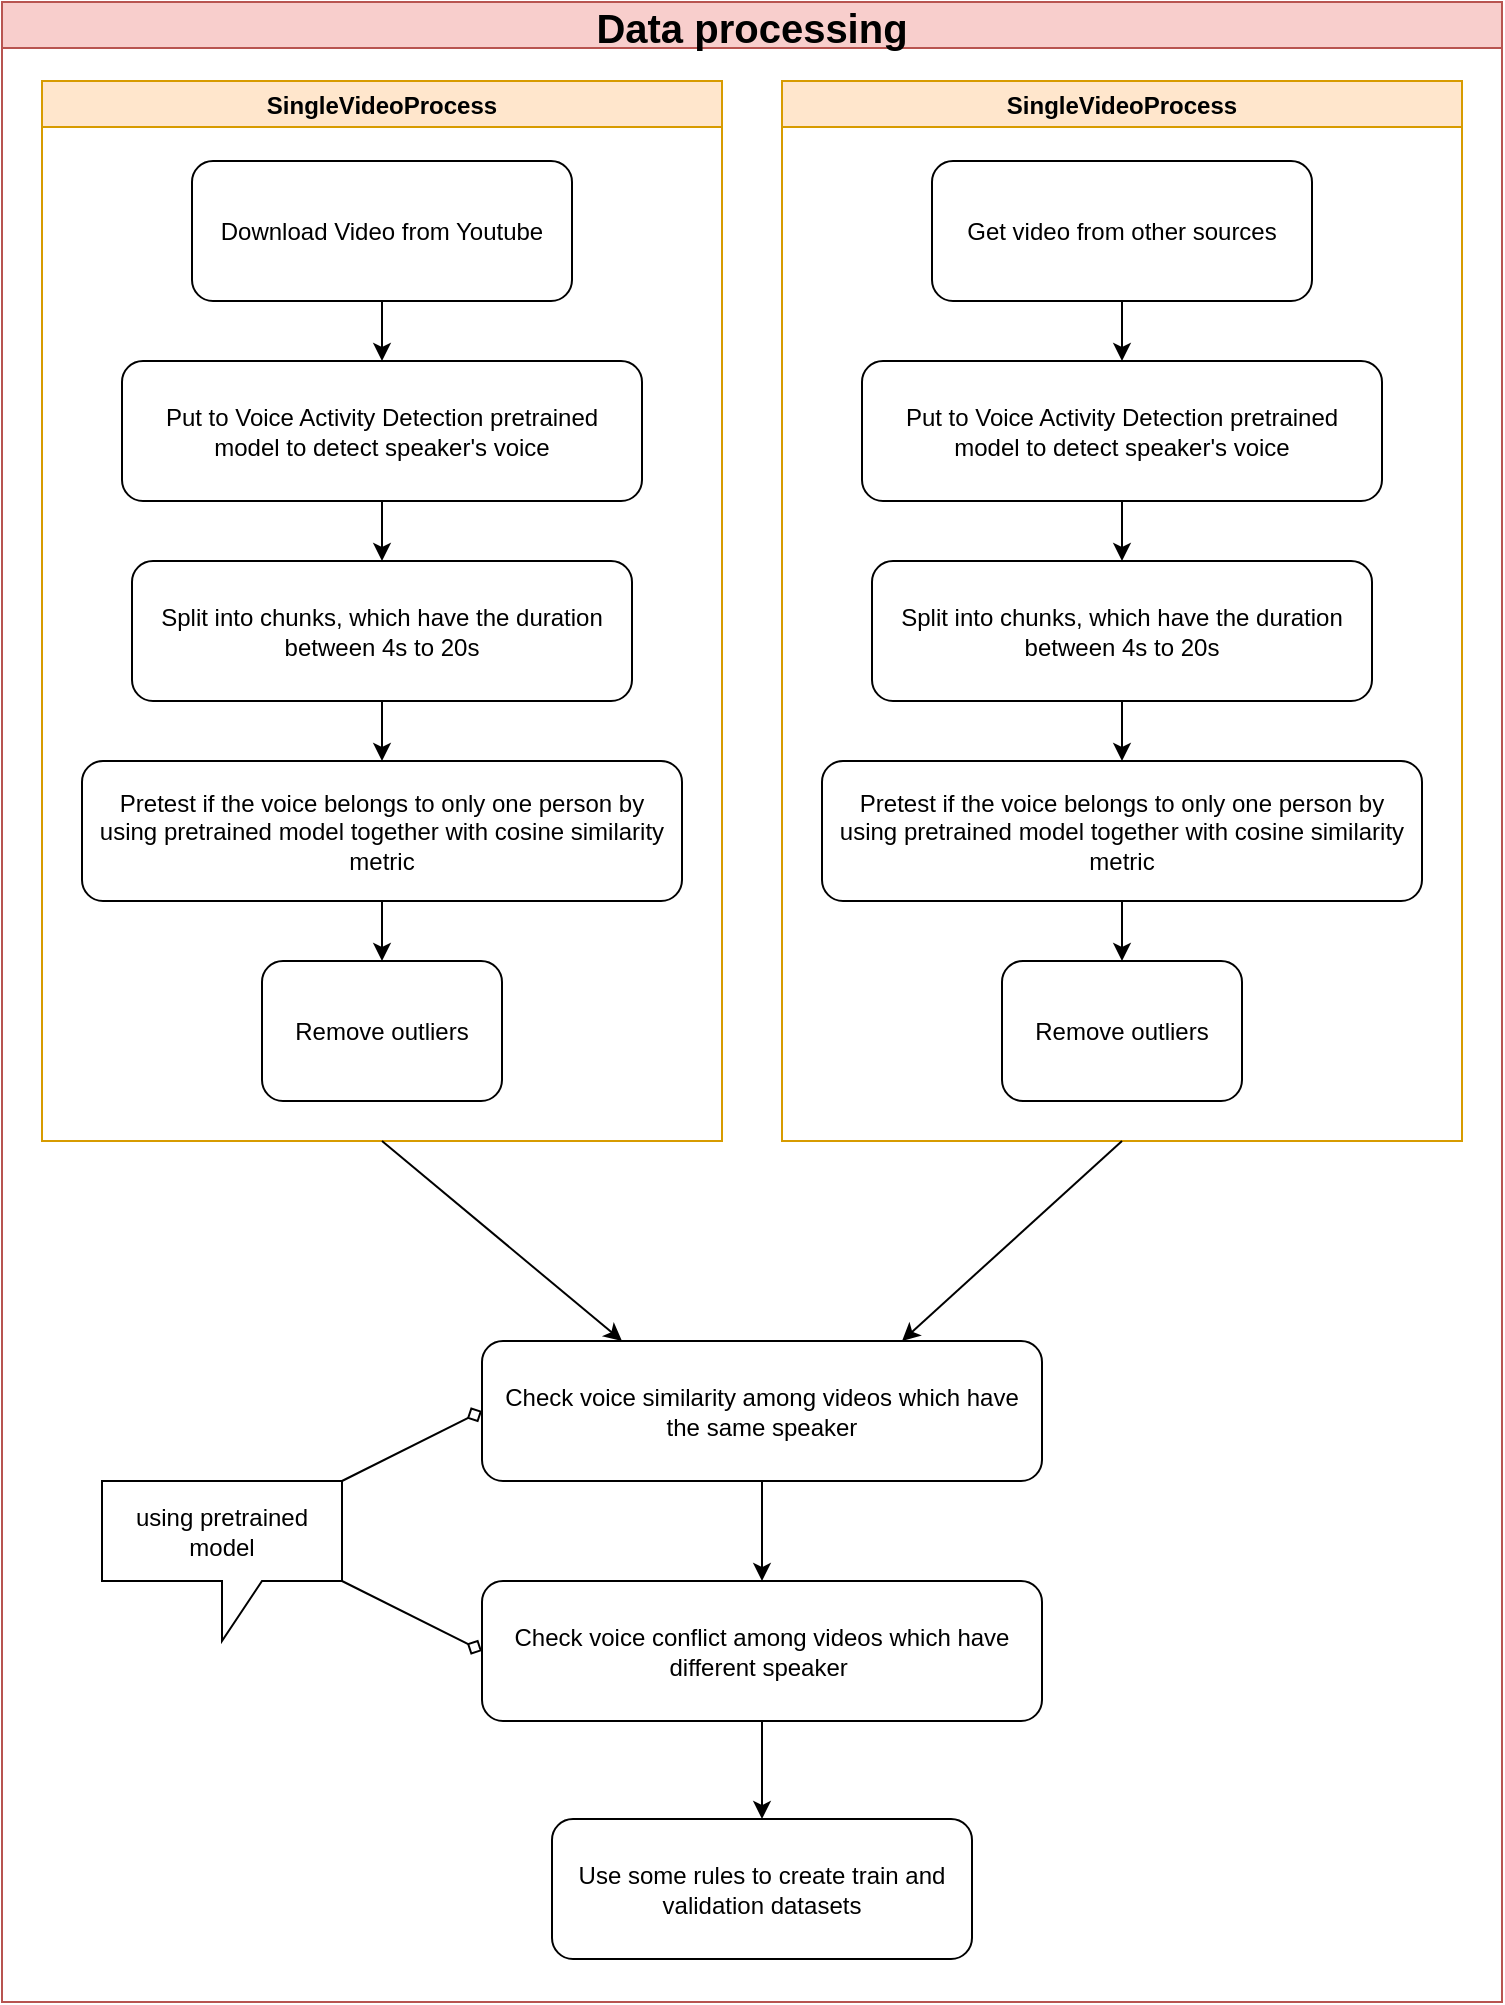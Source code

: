 <mxfile version="20.3.0" type="device"><diagram name="Page-1" id="c7558073-3199-34d8-9f00-42111426c3f3"><mxGraphModel dx="2186" dy="905" grid="1" gridSize="10" guides="1" tooltips="1" connect="1" arrows="1" fold="1" page="1" pageScale="1" pageWidth="826" pageHeight="1169" background="none" math="0" shadow="0"><root><mxCell id="0"/><mxCell id="1" parent="0"/><mxCell id="yz3Fh3kcyJo9rmXGT4mG-126" value="Data processing" style="swimlane;fontSize=20;fillColor=#f8cecc;strokeColor=#b85450;" parent="1" vertex="1"><mxGeometry x="-640" y="90" width="750" height="1000" as="geometry"/></mxCell><mxCell id="yz3Fh3kcyJo9rmXGT4mG-108" value="SingleVideoProcess" style="swimlane;fillColor=#ffe6cc;strokeColor=#d79b00;" parent="yz3Fh3kcyJo9rmXGT4mG-126" vertex="1"><mxGeometry x="20" y="39.5" width="340" height="530" as="geometry"><mxRectangle y="250" width="140" height="30" as="alternateBounds"/></mxGeometry></mxCell><mxCell id="yz3Fh3kcyJo9rmXGT4mG-97" value="Download Video from Youtube" style="rounded=1;whiteSpace=wrap;html=1;" parent="yz3Fh3kcyJo9rmXGT4mG-108" vertex="1"><mxGeometry x="75" y="40" width="190" height="70" as="geometry"/></mxCell><mxCell id="yz3Fh3kcyJo9rmXGT4mG-98" value="Split into chunks, which have the duration between 4s to 20s" style="rounded=1;whiteSpace=wrap;html=1;" parent="yz3Fh3kcyJo9rmXGT4mG-108" vertex="1"><mxGeometry x="45" y="240" width="250" height="70" as="geometry"/></mxCell><mxCell id="yz3Fh3kcyJo9rmXGT4mG-102" style="edgeStyle=orthogonalEdgeStyle;rounded=0;orthogonalLoop=1;jettySize=auto;html=1;" parent="yz3Fh3kcyJo9rmXGT4mG-108" source="yz3Fh3kcyJo9rmXGT4mG-99" target="yz3Fh3kcyJo9rmXGT4mG-98" edge="1"><mxGeometry relative="1" as="geometry"/></mxCell><mxCell id="yz3Fh3kcyJo9rmXGT4mG-99" value="Put to Voice Activity Detection pretrained model to detect speaker's voice" style="rounded=1;whiteSpace=wrap;html=1;spacingLeft=5;spacingBottom=0;spacingRight=5;" parent="yz3Fh3kcyJo9rmXGT4mG-108" vertex="1"><mxGeometry x="40" y="140" width="260" height="70" as="geometry"/></mxCell><mxCell id="yz3Fh3kcyJo9rmXGT4mG-100" style="edgeStyle=orthogonalEdgeStyle;rounded=0;orthogonalLoop=1;jettySize=auto;html=1;" parent="yz3Fh3kcyJo9rmXGT4mG-108" source="yz3Fh3kcyJo9rmXGT4mG-97" target="yz3Fh3kcyJo9rmXGT4mG-99" edge="1"><mxGeometry relative="1" as="geometry"/></mxCell><mxCell id="yz3Fh3kcyJo9rmXGT4mG-103" value="Pretest if the voice belongs to only one person by using pretrained model together with cosine similarity metric" style="rounded=1;whiteSpace=wrap;html=1;spacingLeft=5;spacingBottom=0;spacingRight=5;" parent="yz3Fh3kcyJo9rmXGT4mG-108" vertex="1"><mxGeometry x="20" y="340" width="300" height="70" as="geometry"/></mxCell><mxCell id="yz3Fh3kcyJo9rmXGT4mG-104" style="edgeStyle=orthogonalEdgeStyle;rounded=0;orthogonalLoop=1;jettySize=auto;html=1;" parent="yz3Fh3kcyJo9rmXGT4mG-108" source="yz3Fh3kcyJo9rmXGT4mG-98" target="yz3Fh3kcyJo9rmXGT4mG-103" edge="1"><mxGeometry relative="1" as="geometry"/></mxCell><mxCell id="yz3Fh3kcyJo9rmXGT4mG-106" value="Remove outliers" style="rounded=1;whiteSpace=wrap;html=1;" parent="yz3Fh3kcyJo9rmXGT4mG-108" vertex="1"><mxGeometry x="110" y="440" width="120" height="70" as="geometry"/></mxCell><mxCell id="yz3Fh3kcyJo9rmXGT4mG-107" style="edgeStyle=orthogonalEdgeStyle;rounded=0;orthogonalLoop=1;jettySize=auto;html=1;entryX=0.5;entryY=0;entryDx=0;entryDy=0;" parent="yz3Fh3kcyJo9rmXGT4mG-108" source="yz3Fh3kcyJo9rmXGT4mG-103" target="yz3Fh3kcyJo9rmXGT4mG-106" edge="1"><mxGeometry relative="1" as="geometry"/></mxCell><mxCell id="yz3Fh3kcyJo9rmXGT4mG-109" value="SingleVideoProcess" style="swimlane;fillColor=#ffe6cc;strokeColor=#d79b00;" parent="yz3Fh3kcyJo9rmXGT4mG-126" vertex="1"><mxGeometry x="390" y="39.5" width="340" height="530" as="geometry"><mxRectangle y="250" width="140" height="30" as="alternateBounds"/></mxGeometry></mxCell><mxCell id="yz3Fh3kcyJo9rmXGT4mG-110" value="Get video from other sources" style="rounded=1;whiteSpace=wrap;html=1;" parent="yz3Fh3kcyJo9rmXGT4mG-109" vertex="1"><mxGeometry x="75" y="40" width="190" height="70" as="geometry"/></mxCell><mxCell id="yz3Fh3kcyJo9rmXGT4mG-111" value="Split into chunks, which have the duration between 4s to 20s" style="rounded=1;whiteSpace=wrap;html=1;" parent="yz3Fh3kcyJo9rmXGT4mG-109" vertex="1"><mxGeometry x="45" y="240" width="250" height="70" as="geometry"/></mxCell><mxCell id="yz3Fh3kcyJo9rmXGT4mG-112" style="edgeStyle=orthogonalEdgeStyle;rounded=0;orthogonalLoop=1;jettySize=auto;html=1;" parent="yz3Fh3kcyJo9rmXGT4mG-109" source="yz3Fh3kcyJo9rmXGT4mG-113" target="yz3Fh3kcyJo9rmXGT4mG-111" edge="1"><mxGeometry relative="1" as="geometry"/></mxCell><mxCell id="yz3Fh3kcyJo9rmXGT4mG-113" value="Put to Voice Activity Detection pretrained model to detect speaker's voice" style="rounded=1;whiteSpace=wrap;html=1;spacingLeft=5;spacingRight=5;" parent="yz3Fh3kcyJo9rmXGT4mG-109" vertex="1"><mxGeometry x="40" y="140" width="260" height="70" as="geometry"/></mxCell><mxCell id="yz3Fh3kcyJo9rmXGT4mG-114" style="edgeStyle=orthogonalEdgeStyle;rounded=0;orthogonalLoop=1;jettySize=auto;html=1;" parent="yz3Fh3kcyJo9rmXGT4mG-109" source="yz3Fh3kcyJo9rmXGT4mG-110" target="yz3Fh3kcyJo9rmXGT4mG-113" edge="1"><mxGeometry relative="1" as="geometry"/></mxCell><mxCell id="yz3Fh3kcyJo9rmXGT4mG-115" value="Pretest if the voice belongs to only one person by using pretrained model together with cosine similarity metric" style="rounded=1;whiteSpace=wrap;html=1;spacingLeft=5;spacingBottom=0;spacingRight=5;" parent="yz3Fh3kcyJo9rmXGT4mG-109" vertex="1"><mxGeometry x="20" y="340" width="300" height="70" as="geometry"/></mxCell><mxCell id="yz3Fh3kcyJo9rmXGT4mG-116" style="edgeStyle=orthogonalEdgeStyle;rounded=0;orthogonalLoop=1;jettySize=auto;html=1;" parent="yz3Fh3kcyJo9rmXGT4mG-109" source="yz3Fh3kcyJo9rmXGT4mG-111" target="yz3Fh3kcyJo9rmXGT4mG-115" edge="1"><mxGeometry relative="1" as="geometry"/></mxCell><mxCell id="yz3Fh3kcyJo9rmXGT4mG-117" value="Remove outliers" style="rounded=1;whiteSpace=wrap;html=1;" parent="yz3Fh3kcyJo9rmXGT4mG-109" vertex="1"><mxGeometry x="110" y="440" width="120" height="70" as="geometry"/></mxCell><mxCell id="yz3Fh3kcyJo9rmXGT4mG-118" style="edgeStyle=orthogonalEdgeStyle;rounded=0;orthogonalLoop=1;jettySize=auto;html=1;entryX=0.5;entryY=0;entryDx=0;entryDy=0;" parent="yz3Fh3kcyJo9rmXGT4mG-109" source="yz3Fh3kcyJo9rmXGT4mG-115" target="yz3Fh3kcyJo9rmXGT4mG-117" edge="1"><mxGeometry relative="1" as="geometry"/></mxCell><mxCell id="yz3Fh3kcyJo9rmXGT4mG-119" value="Check voice conflict among videos which have different speaker&amp;nbsp;" style="rounded=1;whiteSpace=wrap;html=1;spacingLeft=5;spacingBottom=0;spacingRight=5;" parent="yz3Fh3kcyJo9rmXGT4mG-126" vertex="1"><mxGeometry x="240" y="789.5" width="280" height="70" as="geometry"/></mxCell><mxCell id="yz3Fh3kcyJo9rmXGT4mG-123" style="edgeStyle=none;rounded=0;orthogonalLoop=1;jettySize=auto;html=1;entryX=0.5;entryY=0;entryDx=0;entryDy=0;" parent="yz3Fh3kcyJo9rmXGT4mG-126" source="yz3Fh3kcyJo9rmXGT4mG-120" target="yz3Fh3kcyJo9rmXGT4mG-119" edge="1"><mxGeometry relative="1" as="geometry"/></mxCell><mxCell id="yz3Fh3kcyJo9rmXGT4mG-120" value="Check voice similarity among videos which have the same speaker" style="rounded=1;whiteSpace=wrap;html=1;spacingLeft=5;spacingBottom=0;spacingRight=5;" parent="yz3Fh3kcyJo9rmXGT4mG-126" vertex="1"><mxGeometry x="240" y="669.5" width="280" height="70" as="geometry"/></mxCell><mxCell id="yz3Fh3kcyJo9rmXGT4mG-121" style="rounded=0;orthogonalLoop=1;jettySize=auto;html=1;exitX=0.5;exitY=1;exitDx=0;exitDy=0;entryX=0.25;entryY=0;entryDx=0;entryDy=0;" parent="yz3Fh3kcyJo9rmXGT4mG-126" source="yz3Fh3kcyJo9rmXGT4mG-108" target="yz3Fh3kcyJo9rmXGT4mG-120" edge="1"><mxGeometry relative="1" as="geometry"/></mxCell><mxCell id="yz3Fh3kcyJo9rmXGT4mG-122" value="" style="endArrow=classic;html=1;rounded=0;exitX=0.5;exitY=1;exitDx=0;exitDy=0;entryX=0.75;entryY=0;entryDx=0;entryDy=0;" parent="yz3Fh3kcyJo9rmXGT4mG-126" source="yz3Fh3kcyJo9rmXGT4mG-109" target="yz3Fh3kcyJo9rmXGT4mG-120" edge="1"><mxGeometry width="50" height="50" relative="1" as="geometry"><mxPoint x="210" y="719.5" as="sourcePoint"/><mxPoint x="260" y="669.5" as="targetPoint"/></mxGeometry></mxCell><mxCell id="yz3Fh3kcyJo9rmXGT4mG-124" value="Use some rules to create train and validation datasets" style="rounded=1;whiteSpace=wrap;html=1;spacingLeft=5;spacingBottom=0;spacingRight=5;" parent="yz3Fh3kcyJo9rmXGT4mG-126" vertex="1"><mxGeometry x="275" y="908.5" width="210" height="70" as="geometry"/></mxCell><mxCell id="yz3Fh3kcyJo9rmXGT4mG-125" style="edgeStyle=none;rounded=0;orthogonalLoop=1;jettySize=auto;html=1;entryX=0.5;entryY=0;entryDx=0;entryDy=0;" parent="yz3Fh3kcyJo9rmXGT4mG-126" source="yz3Fh3kcyJo9rmXGT4mG-119" target="yz3Fh3kcyJo9rmXGT4mG-124" edge="1"><mxGeometry relative="1" as="geometry"/></mxCell><mxCell id="yz3Fh3kcyJo9rmXGT4mG-128" style="edgeStyle=none;rounded=0;orthogonalLoop=1;jettySize=auto;html=1;entryX=0;entryY=0.5;entryDx=0;entryDy=0;fontSize=12;exitX=1;exitY=0;exitDx=0;exitDy=0;exitPerimeter=0;endArrow=diamond;endFill=0;" parent="yz3Fh3kcyJo9rmXGT4mG-126" source="yz3Fh3kcyJo9rmXGT4mG-127" target="yz3Fh3kcyJo9rmXGT4mG-120" edge="1"><mxGeometry relative="1" as="geometry"/></mxCell><mxCell id="yz3Fh3kcyJo9rmXGT4mG-129" style="edgeStyle=none;rounded=0;orthogonalLoop=1;jettySize=auto;html=1;entryX=0;entryY=0.5;entryDx=0;entryDy=0;fontSize=12;exitX=0;exitY=0;exitDx=120;exitDy=50;exitPerimeter=0;endArrow=diamond;endFill=0;" parent="yz3Fh3kcyJo9rmXGT4mG-126" source="yz3Fh3kcyJo9rmXGT4mG-127" target="yz3Fh3kcyJo9rmXGT4mG-119" edge="1"><mxGeometry relative="1" as="geometry"/></mxCell><mxCell id="yz3Fh3kcyJo9rmXGT4mG-127" value="using pretrained model" style="shape=callout;whiteSpace=wrap;html=1;perimeter=calloutPerimeter;fontSize=12;" parent="yz3Fh3kcyJo9rmXGT4mG-126" vertex="1"><mxGeometry x="50" y="739.5" width="120" height="80" as="geometry"/></mxCell></root></mxGraphModel></diagram></mxfile>